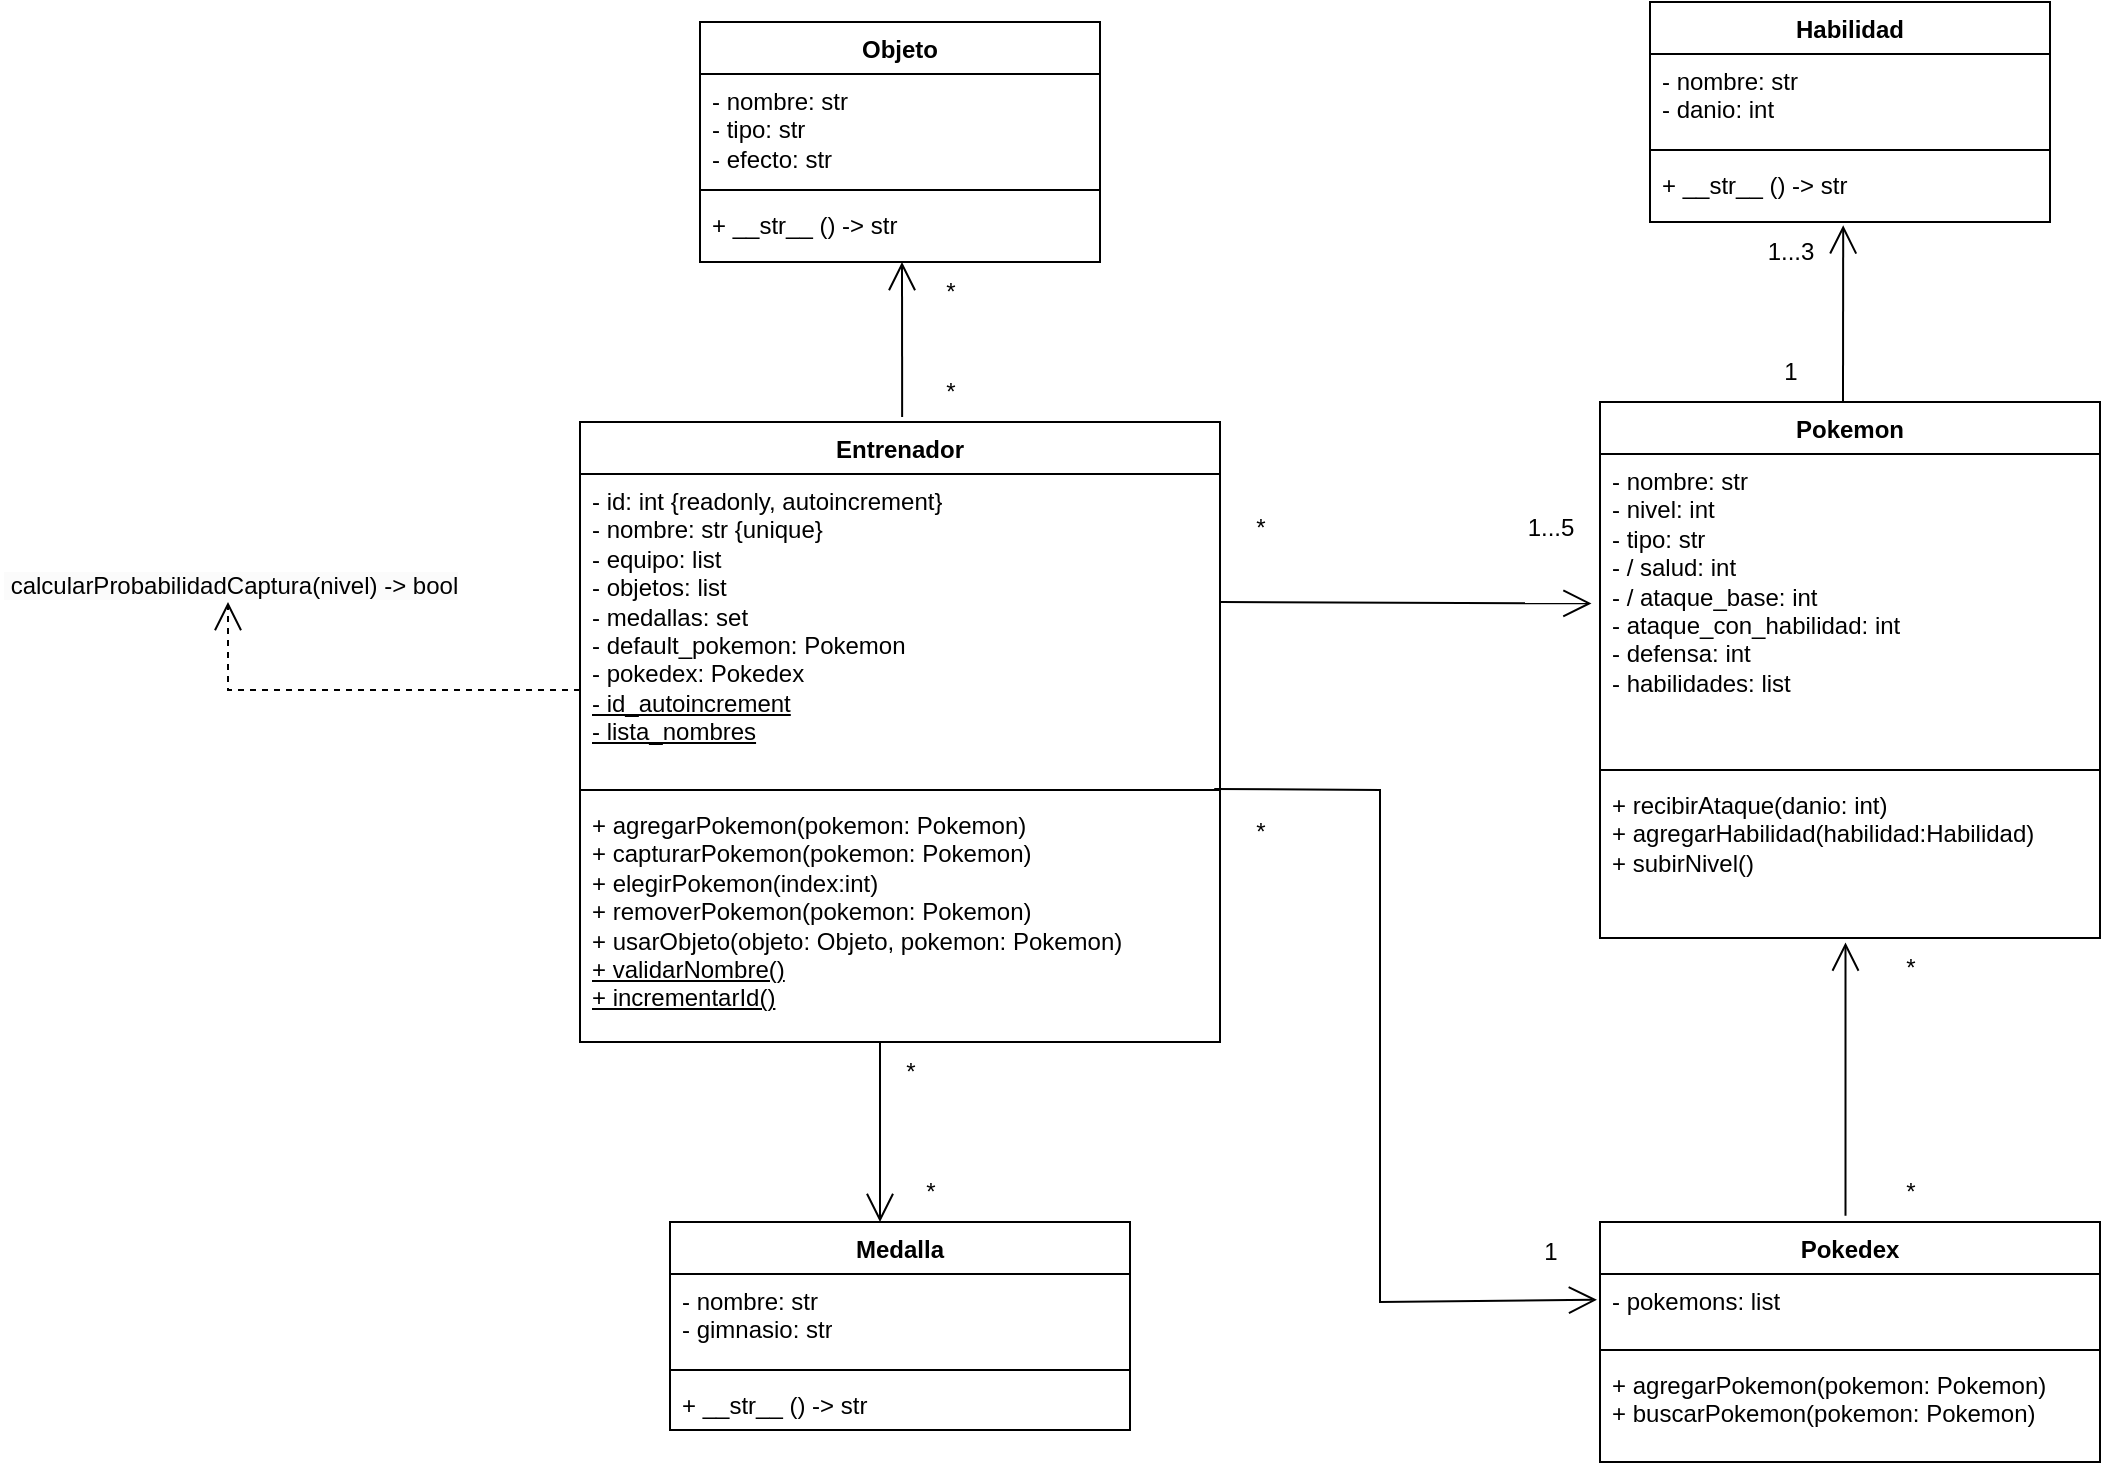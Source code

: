 <mxfile>
    <diagram name="Página-1" id="fg697A6MTHWbqzjaUPer">
        <mxGraphModel dx="796" dy="787" grid="1" gridSize="10" guides="1" tooltips="1" connect="1" arrows="1" fold="1" page="1" pageScale="1" pageWidth="827" pageHeight="1169" math="0" shadow="0">
            <root>
                <mxCell id="0"/>
                <mxCell id="1" parent="0"/>
                <mxCell id="55MPb7F4AEdg9HZ-oGf9-1" value="Entrenador" style="swimlane;fontStyle=1;align=center;verticalAlign=top;childLayout=stackLayout;horizontal=1;startSize=26;horizontalStack=0;resizeParent=1;resizeParentMax=0;resizeLast=0;collapsible=1;marginBottom=0;whiteSpace=wrap;html=1;" parent="1" vertex="1">
                    <mxGeometry x="330" y="350" width="320" height="310" as="geometry"/>
                </mxCell>
                <mxCell id="55MPb7F4AEdg9HZ-oGf9-2" value="- id: int {readonly, autoincrement}&lt;div&gt;- nombre: str {unique}&lt;/div&gt;&lt;div&gt;- equipo: list&lt;/div&gt;&lt;div&gt;- objetos: list&lt;/div&gt;&lt;div&gt;- medallas: set&lt;/div&gt;&lt;div&gt;- default_pokemon: Pokemon&lt;/div&gt;&lt;div&gt;- pokedex: Pokedex&lt;br&gt;&lt;div&gt;&lt;u&gt;- id_autoincrement&lt;/u&gt;&lt;/div&gt;&lt;/div&gt;&lt;div&gt;&lt;u&gt;- lista_nombres&lt;/u&gt;&lt;/div&gt;&lt;div&gt;&lt;u&gt;&lt;br&gt;&lt;/u&gt;&lt;/div&gt;" style="text;strokeColor=none;fillColor=none;align=left;verticalAlign=top;spacingLeft=4;spacingRight=4;overflow=hidden;rotatable=0;points=[[0,0.5],[1,0.5]];portConstraint=eastwest;whiteSpace=wrap;html=1;" parent="55MPb7F4AEdg9HZ-oGf9-1" vertex="1">
                    <mxGeometry y="26" width="320" height="154" as="geometry"/>
                </mxCell>
                <mxCell id="55MPb7F4AEdg9HZ-oGf9-3" value="" style="line;strokeWidth=1;fillColor=none;align=left;verticalAlign=middle;spacingTop=-1;spacingLeft=3;spacingRight=3;rotatable=0;labelPosition=right;points=[];portConstraint=eastwest;strokeColor=inherit;" parent="55MPb7F4AEdg9HZ-oGf9-1" vertex="1">
                    <mxGeometry y="180" width="320" height="8" as="geometry"/>
                </mxCell>
                <mxCell id="55MPb7F4AEdg9HZ-oGf9-4" value="+ agregarPokemon(pokemon: Pokemon)&lt;div&gt;+ capturarPokemon(pokemon: Pokemon)&lt;br&gt;&lt;div&gt;+ elegirPokemon(index:int)&lt;/div&gt;&lt;div&gt;+ removerPokemon(pokemon: Pokemon)&lt;/div&gt;&lt;div&gt;+ usarObjeto(objeto: Objeto, pokemon: Pokemon)&lt;/div&gt;&lt;div&gt;&lt;u&gt;+ validarNombre()&lt;/u&gt;&lt;/div&gt;&lt;div&gt;&lt;u&gt;+ incrementarId()&lt;/u&gt;&lt;/div&gt;&lt;/div&gt;" style="text;strokeColor=none;fillColor=none;align=left;verticalAlign=top;spacingLeft=4;spacingRight=4;overflow=hidden;rotatable=0;points=[[0,0.5],[1,0.5]];portConstraint=eastwest;whiteSpace=wrap;html=1;" parent="55MPb7F4AEdg9HZ-oGf9-1" vertex="1">
                    <mxGeometry y="188" width="320" height="122" as="geometry"/>
                </mxCell>
                <mxCell id="55MPb7F4AEdg9HZ-oGf9-5" value="Pokemon" style="swimlane;fontStyle=1;align=center;verticalAlign=top;childLayout=stackLayout;horizontal=1;startSize=26;horizontalStack=0;resizeParent=1;resizeParentMax=0;resizeLast=0;collapsible=1;marginBottom=0;whiteSpace=wrap;html=1;" parent="1" vertex="1">
                    <mxGeometry x="840" y="340" width="250" height="268" as="geometry"/>
                </mxCell>
                <mxCell id="55MPb7F4AEdg9HZ-oGf9-6" value="- nombre: str&lt;div&gt;- nivel: int&lt;/div&gt;&lt;div&gt;- tipo: str&lt;/div&gt;&lt;div&gt;- / salud: int&lt;/div&gt;&lt;div&gt;- / ataque_base: int&lt;/div&gt;&lt;div&gt;- ataque_con_habilidad: int&lt;/div&gt;&lt;div&gt;- defensa: int&lt;/div&gt;&lt;div&gt;- habilidades: list&lt;/div&gt;&lt;div&gt;&lt;br&gt;&lt;/div&gt;" style="text;strokeColor=none;fillColor=none;align=left;verticalAlign=top;spacingLeft=4;spacingRight=4;overflow=hidden;rotatable=0;points=[[0,0.5],[1,0.5]];portConstraint=eastwest;whiteSpace=wrap;html=1;" parent="55MPb7F4AEdg9HZ-oGf9-5" vertex="1">
                    <mxGeometry y="26" width="250" height="154" as="geometry"/>
                </mxCell>
                <mxCell id="55MPb7F4AEdg9HZ-oGf9-7" value="" style="line;strokeWidth=1;fillColor=none;align=left;verticalAlign=middle;spacingTop=-1;spacingLeft=3;spacingRight=3;rotatable=0;labelPosition=right;points=[];portConstraint=eastwest;strokeColor=inherit;" parent="55MPb7F4AEdg9HZ-oGf9-5" vertex="1">
                    <mxGeometry y="180" width="250" height="8" as="geometry"/>
                </mxCell>
                <mxCell id="55MPb7F4AEdg9HZ-oGf9-8" value="+ recibirAtaque(danio: int)&amp;nbsp;&lt;div&gt;+ agregarHabilidad(habilidad:Habilidad)&lt;/div&gt;&lt;div&gt;+ subirNivel()&lt;/div&gt;" style="text;strokeColor=none;fillColor=none;align=left;verticalAlign=top;spacingLeft=4;spacingRight=4;overflow=hidden;rotatable=0;points=[[0,0.5],[1,0.5]];portConstraint=eastwest;whiteSpace=wrap;html=1;" parent="55MPb7F4AEdg9HZ-oGf9-5" vertex="1">
                    <mxGeometry y="188" width="250" height="80" as="geometry"/>
                </mxCell>
                <mxCell id="55MPb7F4AEdg9HZ-oGf9-13" value="Pokedex" style="swimlane;fontStyle=1;align=center;verticalAlign=top;childLayout=stackLayout;horizontal=1;startSize=26;horizontalStack=0;resizeParent=1;resizeParentMax=0;resizeLast=0;collapsible=1;marginBottom=0;whiteSpace=wrap;html=1;" parent="1" vertex="1">
                    <mxGeometry x="840" y="750" width="250" height="120" as="geometry">
                        <mxRectangle x="840" y="750" width="90" height="30" as="alternateBounds"/>
                    </mxGeometry>
                </mxCell>
                <mxCell id="55MPb7F4AEdg9HZ-oGf9-14" value="- pokemons: list" style="text;strokeColor=none;fillColor=none;align=left;verticalAlign=top;spacingLeft=4;spacingRight=4;overflow=hidden;rotatable=0;points=[[0,0.5],[1,0.5]];portConstraint=eastwest;whiteSpace=wrap;html=1;" parent="55MPb7F4AEdg9HZ-oGf9-13" vertex="1">
                    <mxGeometry y="26" width="250" height="34" as="geometry"/>
                </mxCell>
                <mxCell id="55MPb7F4AEdg9HZ-oGf9-15" value="" style="line;strokeWidth=1;fillColor=none;align=left;verticalAlign=middle;spacingTop=-1;spacingLeft=3;spacingRight=3;rotatable=0;labelPosition=right;points=[];portConstraint=eastwest;strokeColor=inherit;" parent="55MPb7F4AEdg9HZ-oGf9-13" vertex="1">
                    <mxGeometry y="60" width="250" height="8" as="geometry"/>
                </mxCell>
                <mxCell id="55MPb7F4AEdg9HZ-oGf9-16" value="+ agregarPokemon(pokemon: Pokemon)&lt;div&gt;+ buscarPokemon(pokemon: Pokemon)&lt;/div&gt;" style="text;strokeColor=none;fillColor=none;align=left;verticalAlign=top;spacingLeft=4;spacingRight=4;overflow=hidden;rotatable=0;points=[[0,0.5],[1,0.5]];portConstraint=eastwest;whiteSpace=wrap;html=1;" parent="55MPb7F4AEdg9HZ-oGf9-13" vertex="1">
                    <mxGeometry y="68" width="250" height="52" as="geometry"/>
                </mxCell>
                <mxCell id="55MPb7F4AEdg9HZ-oGf9-17" value="Habilidad" style="swimlane;fontStyle=1;align=center;verticalAlign=top;childLayout=stackLayout;horizontal=1;startSize=26;horizontalStack=0;resizeParent=1;resizeParentMax=0;resizeLast=0;collapsible=1;marginBottom=0;whiteSpace=wrap;html=1;" parent="1" vertex="1">
                    <mxGeometry x="865" y="140" width="200" height="110" as="geometry"/>
                </mxCell>
                <mxCell id="55MPb7F4AEdg9HZ-oGf9-18" value="- nombre: str&lt;div&gt;- danio: int&lt;/div&gt;" style="text;strokeColor=none;fillColor=none;align=left;verticalAlign=top;spacingLeft=4;spacingRight=4;overflow=hidden;rotatable=0;points=[[0,0.5],[1,0.5]];portConstraint=eastwest;whiteSpace=wrap;html=1;" parent="55MPb7F4AEdg9HZ-oGf9-17" vertex="1">
                    <mxGeometry y="26" width="200" height="44" as="geometry"/>
                </mxCell>
                <mxCell id="55MPb7F4AEdg9HZ-oGf9-19" value="" style="line;strokeWidth=1;fillColor=none;align=left;verticalAlign=middle;spacingTop=-1;spacingLeft=3;spacingRight=3;rotatable=0;labelPosition=right;points=[];portConstraint=eastwest;strokeColor=inherit;" parent="55MPb7F4AEdg9HZ-oGf9-17" vertex="1">
                    <mxGeometry y="70" width="200" height="8" as="geometry"/>
                </mxCell>
                <mxCell id="55MPb7F4AEdg9HZ-oGf9-20" value="+ __str__ () -&amp;gt; str" style="text;strokeColor=none;fillColor=none;align=left;verticalAlign=top;spacingLeft=4;spacingRight=4;overflow=hidden;rotatable=0;points=[[0,0.5],[1,0.5]];portConstraint=eastwest;whiteSpace=wrap;html=1;" parent="55MPb7F4AEdg9HZ-oGf9-17" vertex="1">
                    <mxGeometry y="78" width="200" height="32" as="geometry"/>
                </mxCell>
                <mxCell id="55MPb7F4AEdg9HZ-oGf9-21" value="Medalla" style="swimlane;fontStyle=1;align=center;verticalAlign=top;childLayout=stackLayout;horizontal=1;startSize=26;horizontalStack=0;resizeParent=1;resizeParentMax=0;resizeLast=0;collapsible=1;marginBottom=0;whiteSpace=wrap;html=1;" parent="1" vertex="1">
                    <mxGeometry x="375" y="750" width="230" height="104" as="geometry"/>
                </mxCell>
                <mxCell id="55MPb7F4AEdg9HZ-oGf9-22" value="- nombre: str&lt;div&gt;- gimnasio: str&lt;/div&gt;" style="text;strokeColor=none;fillColor=none;align=left;verticalAlign=top;spacingLeft=4;spacingRight=4;overflow=hidden;rotatable=0;points=[[0,0.5],[1,0.5]];portConstraint=eastwest;whiteSpace=wrap;html=1;" parent="55MPb7F4AEdg9HZ-oGf9-21" vertex="1">
                    <mxGeometry y="26" width="230" height="44" as="geometry"/>
                </mxCell>
                <mxCell id="55MPb7F4AEdg9HZ-oGf9-23" value="" style="line;strokeWidth=1;fillColor=none;align=left;verticalAlign=middle;spacingTop=-1;spacingLeft=3;spacingRight=3;rotatable=0;labelPosition=right;points=[];portConstraint=eastwest;strokeColor=inherit;" parent="55MPb7F4AEdg9HZ-oGf9-21" vertex="1">
                    <mxGeometry y="70" width="230" height="8" as="geometry"/>
                </mxCell>
                <mxCell id="55MPb7F4AEdg9HZ-oGf9-24" value="+ __str__ () -&amp;gt; str" style="text;strokeColor=none;fillColor=none;align=left;verticalAlign=top;spacingLeft=4;spacingRight=4;overflow=hidden;rotatable=0;points=[[0,0.5],[1,0.5]];portConstraint=eastwest;whiteSpace=wrap;html=1;" parent="55MPb7F4AEdg9HZ-oGf9-21" vertex="1">
                    <mxGeometry y="78" width="230" height="26" as="geometry"/>
                </mxCell>
                <mxCell id="55MPb7F4AEdg9HZ-oGf9-25" value="Objeto" style="swimlane;fontStyle=1;align=center;verticalAlign=top;childLayout=stackLayout;horizontal=1;startSize=26;horizontalStack=0;resizeParent=1;resizeParentMax=0;resizeLast=0;collapsible=1;marginBottom=0;whiteSpace=wrap;html=1;" parent="1" vertex="1">
                    <mxGeometry x="390" y="150" width="200" height="120" as="geometry"/>
                </mxCell>
                <mxCell id="55MPb7F4AEdg9HZ-oGf9-26" value="- nombre: str&lt;div&gt;- tipo: str&lt;/div&gt;&lt;div&gt;- efecto: str&lt;/div&gt;" style="text;strokeColor=none;fillColor=none;align=left;verticalAlign=top;spacingLeft=4;spacingRight=4;overflow=hidden;rotatable=0;points=[[0,0.5],[1,0.5]];portConstraint=eastwest;whiteSpace=wrap;html=1;" parent="55MPb7F4AEdg9HZ-oGf9-25" vertex="1">
                    <mxGeometry y="26" width="200" height="54" as="geometry"/>
                </mxCell>
                <mxCell id="55MPb7F4AEdg9HZ-oGf9-27" value="" style="line;strokeWidth=1;fillColor=none;align=left;verticalAlign=middle;spacingTop=-1;spacingLeft=3;spacingRight=3;rotatable=0;labelPosition=right;points=[];portConstraint=eastwest;strokeColor=inherit;" parent="55MPb7F4AEdg9HZ-oGf9-25" vertex="1">
                    <mxGeometry y="80" width="200" height="8" as="geometry"/>
                </mxCell>
                <mxCell id="55MPb7F4AEdg9HZ-oGf9-28" value="+ __str__ () -&amp;gt; str" style="text;strokeColor=none;fillColor=none;align=left;verticalAlign=top;spacingLeft=4;spacingRight=4;overflow=hidden;rotatable=0;points=[[0,0.5],[1,0.5]];portConstraint=eastwest;whiteSpace=wrap;html=1;" parent="55MPb7F4AEdg9HZ-oGf9-25" vertex="1">
                    <mxGeometry y="88" width="200" height="32" as="geometry"/>
                </mxCell>
                <mxCell id="55MPb7F4AEdg9HZ-oGf9-41" value="*" style="text;html=1;align=center;verticalAlign=middle;resizable=0;points=[];autosize=1;strokeColor=none;fillColor=none;" parent="1" vertex="1">
                    <mxGeometry x="655" y="388" width="30" height="30" as="geometry"/>
                </mxCell>
                <mxCell id="55MPb7F4AEdg9HZ-oGf9-42" value="1...5" style="text;html=1;align=center;verticalAlign=middle;resizable=0;points=[];autosize=1;strokeColor=none;fillColor=none;" parent="1" vertex="1">
                    <mxGeometry x="790" y="388" width="50" height="30" as="geometry"/>
                </mxCell>
                <mxCell id="55MPb7F4AEdg9HZ-oGf9-43" value="1...3" style="text;html=1;align=center;verticalAlign=middle;resizable=0;points=[];autosize=1;strokeColor=none;fillColor=none;" parent="1" vertex="1">
                    <mxGeometry x="910" y="250" width="50" height="30" as="geometry"/>
                </mxCell>
                <mxCell id="55MPb7F4AEdg9HZ-oGf9-44" value="1" style="text;html=1;align=center;verticalAlign=middle;resizable=0;points=[];autosize=1;strokeColor=none;fillColor=none;" parent="1" vertex="1">
                    <mxGeometry x="920" y="310" width="30" height="30" as="geometry"/>
                </mxCell>
                <mxCell id="55MPb7F4AEdg9HZ-oGf9-45" value="*" style="text;html=1;align=center;verticalAlign=middle;resizable=0;points=[];autosize=1;strokeColor=none;fillColor=none;" parent="1" vertex="1">
                    <mxGeometry x="500" y="270" width="30" height="30" as="geometry"/>
                </mxCell>
                <mxCell id="55MPb7F4AEdg9HZ-oGf9-46" value="*" style="text;html=1;align=center;verticalAlign=middle;resizable=0;points=[];autosize=1;strokeColor=none;fillColor=none;" parent="1" vertex="1">
                    <mxGeometry x="500" y="320" width="30" height="30" as="geometry"/>
                </mxCell>
                <mxCell id="55MPb7F4AEdg9HZ-oGf9-48" value="*" style="text;html=1;align=center;verticalAlign=middle;resizable=0;points=[];autosize=1;strokeColor=none;fillColor=none;" parent="1" vertex="1">
                    <mxGeometry x="490" y="720" width="30" height="30" as="geometry"/>
                </mxCell>
                <mxCell id="55MPb7F4AEdg9HZ-oGf9-49" value="*" style="text;html=1;align=center;verticalAlign=middle;resizable=0;points=[];autosize=1;strokeColor=none;fillColor=none;" parent="1" vertex="1">
                    <mxGeometry x="480" y="660" width="30" height="30" as="geometry"/>
                </mxCell>
                <mxCell id="55MPb7F4AEdg9HZ-oGf9-51" value="" style="endArrow=open;endFill=1;endSize=12;html=1;rounded=0;" parent="1" edge="1">
                    <mxGeometry width="160" relative="1" as="geometry">
                        <mxPoint x="480" y="660" as="sourcePoint"/>
                        <mxPoint x="480" y="750" as="targetPoint"/>
                        <Array as="points"/>
                    </mxGeometry>
                </mxCell>
                <mxCell id="55MPb7F4AEdg9HZ-oGf9-53" value="" style="endArrow=open;endFill=1;endSize=12;html=1;rounded=0;entryX=-0.017;entryY=0.485;entryDx=0;entryDy=0;entryPerimeter=0;" parent="1" target="55MPb7F4AEdg9HZ-oGf9-6" edge="1">
                    <mxGeometry width="160" relative="1" as="geometry">
                        <mxPoint x="650" y="440" as="sourcePoint"/>
                        <mxPoint x="810" y="440" as="targetPoint"/>
                    </mxGeometry>
                </mxCell>
                <mxCell id="55MPb7F4AEdg9HZ-oGf9-56" value="" style="endArrow=open;endFill=1;endSize=12;html=1;rounded=0;entryX=-0.006;entryY=0.379;entryDx=0;entryDy=0;entryPerimeter=0;exitX=0.991;exitY=-0.037;exitDx=0;exitDy=0;exitPerimeter=0;" parent="1" source="55MPb7F4AEdg9HZ-oGf9-4" target="55MPb7F4AEdg9HZ-oGf9-14" edge="1">
                    <mxGeometry width="160" relative="1" as="geometry">
                        <mxPoint x="650" y="530" as="sourcePoint"/>
                        <mxPoint x="780" y="790" as="targetPoint"/>
                        <Array as="points">
                            <mxPoint x="730" y="534"/>
                            <mxPoint x="730" y="790"/>
                        </Array>
                    </mxGeometry>
                </mxCell>
                <mxCell id="55MPb7F4AEdg9HZ-oGf9-57" value="" style="endArrow=open;endFill=1;endSize=12;html=1;rounded=0;exitX=0.347;exitY=-0.026;exitDx=0;exitDy=0;exitPerimeter=0;entryX=0.347;entryY=1.028;entryDx=0;entryDy=0;entryPerimeter=0;" parent="1" edge="1">
                    <mxGeometry width="160" relative="1" as="geometry">
                        <mxPoint x="962.75" y="746.88" as="sourcePoint"/>
                        <mxPoint x="962.75" y="610.24" as="targetPoint"/>
                    </mxGeometry>
                </mxCell>
                <mxCell id="55MPb7F4AEdg9HZ-oGf9-58" value="*" style="text;html=1;align=center;verticalAlign=middle;resizable=0;points=[];autosize=1;strokeColor=none;fillColor=none;" parent="1" vertex="1">
                    <mxGeometry x="980" y="608" width="30" height="30" as="geometry"/>
                </mxCell>
                <mxCell id="55MPb7F4AEdg9HZ-oGf9-59" value="*" style="text;html=1;align=center;verticalAlign=middle;resizable=0;points=[];autosize=1;strokeColor=none;fillColor=none;" parent="1" vertex="1">
                    <mxGeometry x="980" y="720" width="30" height="30" as="geometry"/>
                </mxCell>
                <mxCell id="55MPb7F4AEdg9HZ-oGf9-60" value="1" style="text;html=1;align=center;verticalAlign=middle;resizable=0;points=[];autosize=1;strokeColor=none;fillColor=none;" parent="1" vertex="1">
                    <mxGeometry x="800" y="750" width="30" height="30" as="geometry"/>
                </mxCell>
                <mxCell id="55MPb7F4AEdg9HZ-oGf9-61" value="*" style="text;html=1;align=center;verticalAlign=middle;resizable=0;points=[];autosize=1;strokeColor=none;fillColor=none;" parent="1" vertex="1">
                    <mxGeometry x="655" y="540" width="30" height="30" as="geometry"/>
                </mxCell>
                <mxCell id="55MPb7F4AEdg9HZ-oGf9-62" value="" style="endArrow=open;endFill=1;endSize=12;html=1;rounded=0;exitX=0.486;exitY=0;exitDx=0;exitDy=0;exitPerimeter=0;entryX=0.578;entryY=1.052;entryDx=0;entryDy=0;entryPerimeter=0;" parent="1" source="55MPb7F4AEdg9HZ-oGf9-5" edge="1">
                    <mxGeometry width="160" relative="1" as="geometry">
                        <mxPoint x="961.75" y="335.712" as="sourcePoint"/>
                        <mxPoint x="961.6" y="251.664" as="targetPoint"/>
                    </mxGeometry>
                </mxCell>
                <mxCell id="55MPb7F4AEdg9HZ-oGf9-63" value="" style="endArrow=open;endFill=1;endSize=12;html=1;rounded=0;entryX=0.45;entryY=1;entryDx=0;entryDy=0;entryPerimeter=0;exitX=0.469;exitY=-0.01;exitDx=0;exitDy=0;exitPerimeter=0;" parent="1" edge="1">
                    <mxGeometry width="160" relative="1" as="geometry">
                        <mxPoint x="491.08" y="347.5" as="sourcePoint"/>
                        <mxPoint x="491.0" y="270" as="targetPoint"/>
                    </mxGeometry>
                </mxCell>
                <mxCell id="55MPb7F4AEdg9HZ-oGf9-65" value="" style="endArrow=open;endSize=12;dashed=1;html=1;rounded=0;exitX=0;exitY=0.701;exitDx=0;exitDy=0;exitPerimeter=0;" parent="1" source="55MPb7F4AEdg9HZ-oGf9-2" edge="1">
                    <mxGeometry width="160" relative="1" as="geometry">
                        <mxPoint x="100" y="470" as="sourcePoint"/>
                        <mxPoint x="154" y="440" as="targetPoint"/>
                        <Array as="points">
                            <mxPoint x="154" y="484"/>
                        </Array>
                    </mxGeometry>
                </mxCell>
                <mxCell id="55MPb7F4AEdg9HZ-oGf9-66" value="&lt;span style=&quot;color: rgb(0, 0, 0); font-family: Helvetica; font-size: 12px; font-style: normal; font-variant-ligatures: normal; font-variant-caps: normal; font-weight: 400; letter-spacing: normal; orphans: 2; text-align: left; text-indent: 0px; text-transform: none; widows: 2; word-spacing: 0px; -webkit-text-stroke-width: 0px; white-space: normal; background-color: rgb(251, 251, 251); text-decoration-thickness: initial; text-decoration-style: initial; text-decoration-color: initial; display: inline !important; float: none;&quot;&gt;&amp;nbsp;calcularProbabilidadCaptura(nivel) -&amp;gt; bool&lt;/span&gt;" style="text;whiteSpace=wrap;html=1;" parent="1" vertex="1">
                    <mxGeometry x="40" y="418" width="270" height="40" as="geometry"/>
                </mxCell>
            </root>
        </mxGraphModel>
    </diagram>
</mxfile>